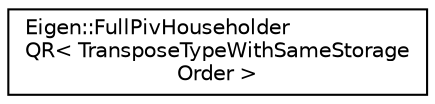 digraph "Graphical Class Hierarchy"
{
  edge [fontname="Helvetica",fontsize="10",labelfontname="Helvetica",labelfontsize="10"];
  node [fontname="Helvetica",fontsize="10",shape=record];
  rankdir="LR";
  Node1 [label="Eigen::FullPivHouseholder\lQR\< TransposeTypeWithSameStorage\lOrder \>",height=0.2,width=0.4,color="black", fillcolor="white", style="filled",URL="$class_eigen_1_1_full_piv_householder_q_r.html"];
}
